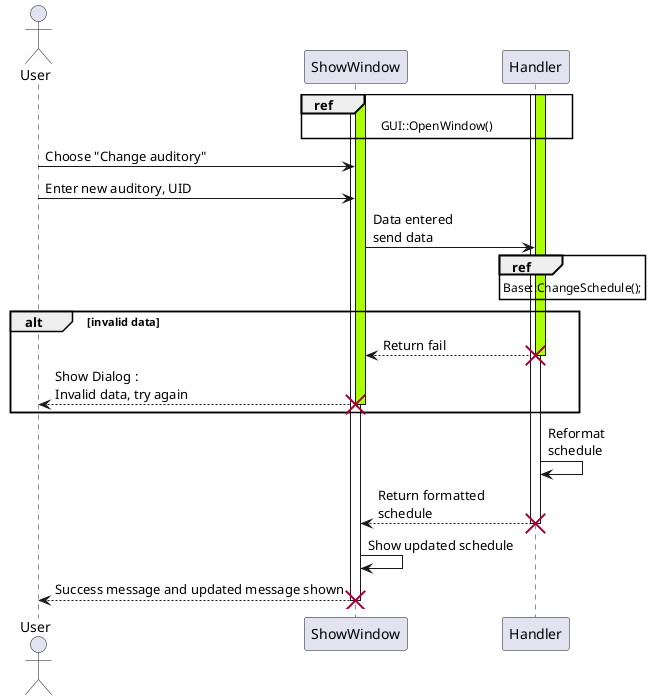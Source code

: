 @startuml
actor User
ref over ShowWindow, Handler: GUI::OpenWindow()
activate ShowWindow
activate ShowWindow #aaff00
activate Handler
activate Handler #aaff00
User -> ShowWindow : Choose "Change auditory"
User -> ShowWindow : Enter new auditory, UID 

ShowWindow -> Handler : Data entered\nsend data
ref over Handler : Base::ChangeSchedule();
alt invalid data
Handler --> ShowWindow : Return fail
destroy Handler
ShowWindow --> User : Show Dialog :\nInvalid data, try again
destroy ShowWindow
end
Handler -> Handler : Reformat\nschedule
Handler --> ShowWindow : Return formatted\nschedule
destroy Handler
ShowWindow -> ShowWindow : Show updated schedule
ShowWindow --> User : Success message and updated message shown
destroy ShowWindow
@enduml
